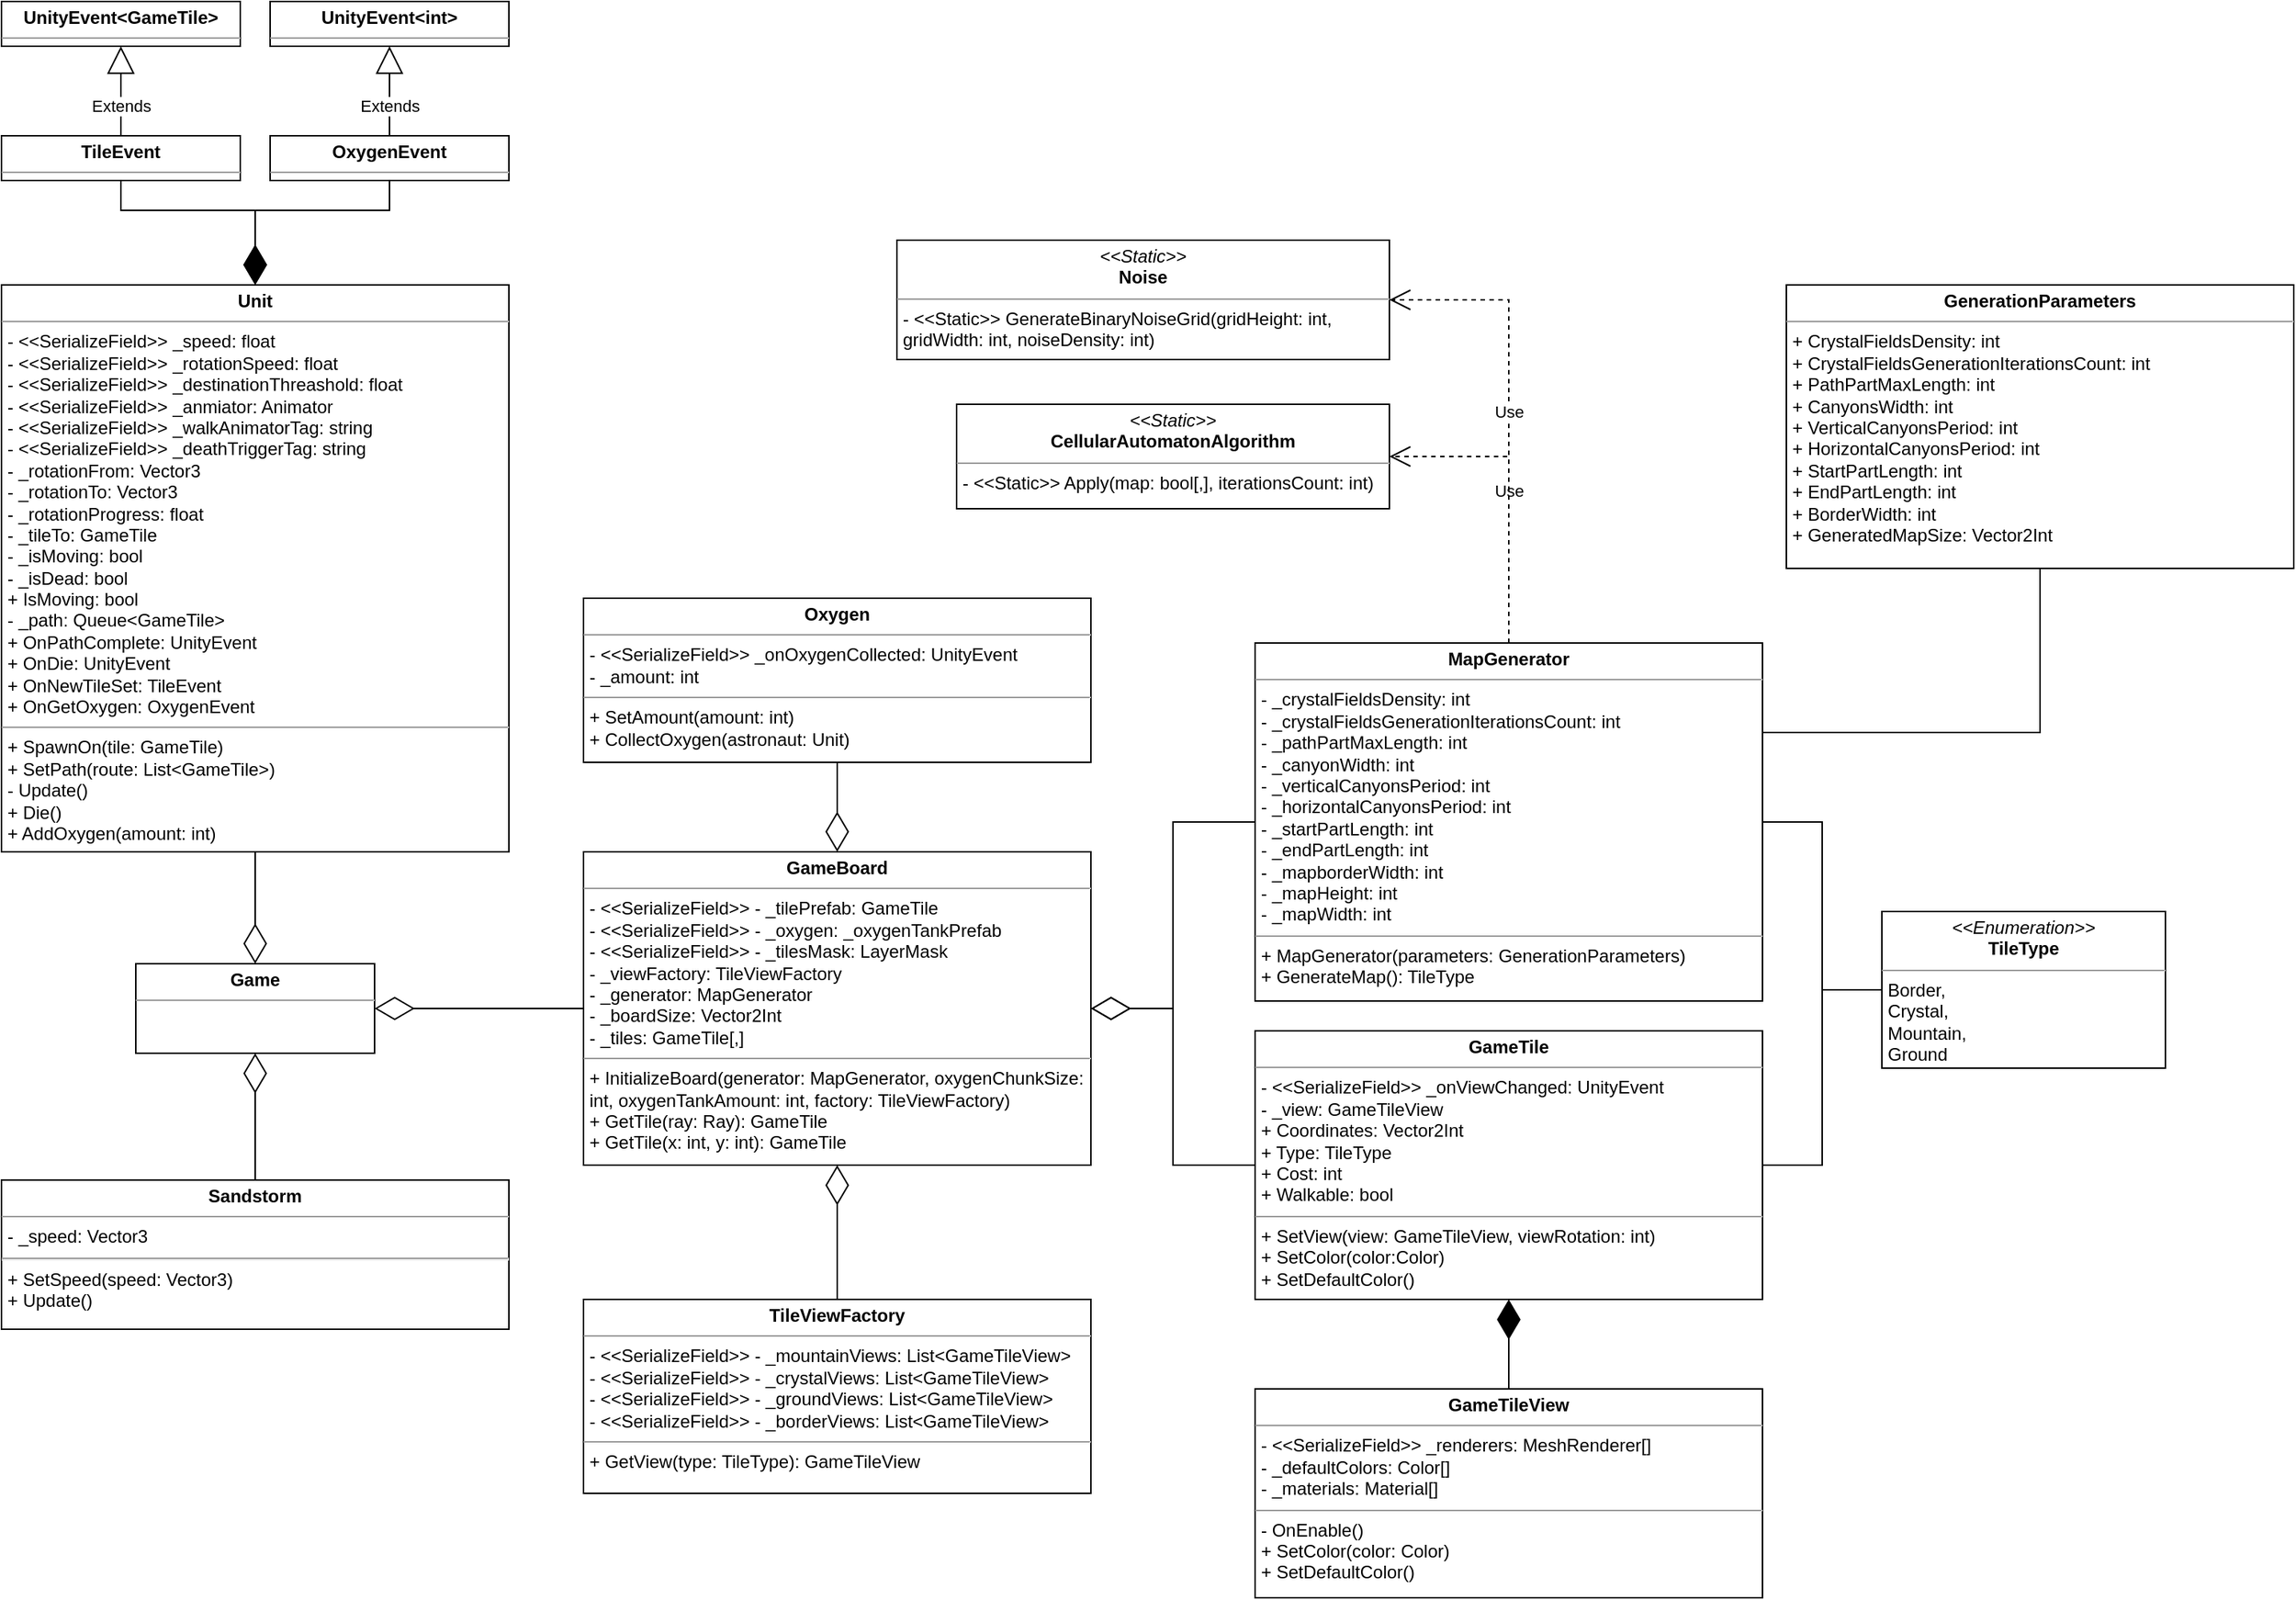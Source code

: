 <mxfile version="22.1.11" type="github">
  <diagram name="Страница — 1" id="3spQ1OdB81bb0q3GTsnV">
    <mxGraphModel dx="2555" dy="922" grid="1" gridSize="10" guides="1" tooltips="1" connect="1" arrows="1" fold="1" page="1" pageScale="1" pageWidth="827" pageHeight="1169" math="0" shadow="0">
      <root>
        <mxCell id="0" />
        <mxCell id="1" parent="0" />
        <mxCell id="zuA1bw3WOwrKZyjwUTwy-1" value="&lt;p style=&quot;margin:0px;margin-top:4px;text-align:center;&quot;&gt;&lt;i&gt;&amp;lt;&amp;lt;Static&amp;gt;&amp;gt;&lt;/i&gt;&lt;br&gt;&lt;b&gt;CellularAutomatonAlgorithm&lt;/b&gt;&lt;/p&gt;&lt;hr size=&quot;1&quot;&gt;&lt;p style=&quot;margin:0px;margin-left:4px;&quot;&gt;- &amp;lt;&amp;lt;Static&amp;gt;&amp;gt; Apply(map: bool[,], iterationsCount: int)&lt;/p&gt;" style="verticalAlign=top;align=left;overflow=fill;fontSize=12;fontFamily=Helvetica;html=1;whiteSpace=wrap;" vertex="1" parent="1">
          <mxGeometry x="420" y="390" width="290" height="70" as="geometry" />
        </mxCell>
        <mxCell id="zuA1bw3WOwrKZyjwUTwy-2" value="&lt;p style=&quot;margin:0px;margin-top:4px;text-align:center;&quot;&gt;&lt;b&gt;Game&lt;/b&gt;&lt;/p&gt;&lt;hr size=&quot;1&quot;&gt;&lt;p style=&quot;margin:0px;margin-left:4px;&quot;&gt;&lt;br&gt;&lt;/p&gt;" style="verticalAlign=top;align=left;overflow=fill;fontSize=12;fontFamily=Helvetica;html=1;whiteSpace=wrap;" vertex="1" parent="1">
          <mxGeometry x="-130" y="765" width="160" height="60" as="geometry" />
        </mxCell>
        <mxCell id="zuA1bw3WOwrKZyjwUTwy-3" value="&lt;p style=&quot;margin:0px;margin-top:4px;text-align:center;&quot;&gt;&lt;b&gt;MapGenerator&lt;/b&gt;&lt;/p&gt;&lt;hr size=&quot;1&quot;&gt;&lt;p style=&quot;margin:0px;margin-left:4px;&quot;&gt;- _crystalFieldsDensity: int&lt;/p&gt;&lt;p style=&quot;margin:0px;margin-left:4px;&quot;&gt;- _crystalFieldsGenerationIterationsCount: int&lt;/p&gt;&lt;p style=&quot;margin:0px;margin-left:4px;&quot;&gt;- _pathPartMaxLength: int&lt;/p&gt;&lt;p style=&quot;margin:0px;margin-left:4px;&quot;&gt;- _canyonWidth: int&lt;/p&gt;&lt;p style=&quot;margin:0px;margin-left:4px;&quot;&gt;- _verticalCanyonsPeriod: int&lt;/p&gt;&lt;p style=&quot;margin:0px;margin-left:4px;&quot;&gt;- _horizontalCanyonsPeriod: int&lt;/p&gt;&lt;p style=&quot;margin:0px;margin-left:4px;&quot;&gt;- _startPartLength: int&lt;/p&gt;&lt;p style=&quot;margin:0px;margin-left:4px;&quot;&gt;- _endPartLength: int&lt;/p&gt;&lt;p style=&quot;margin:0px;margin-left:4px;&quot;&gt;- _mapborderWidth: int&lt;/p&gt;&lt;p style=&quot;margin:0px;margin-left:4px;&quot;&gt;- _mapHeight: int&lt;/p&gt;&lt;p style=&quot;margin:0px;margin-left:4px;&quot;&gt;- _mapWidth: int&lt;/p&gt;&lt;hr size=&quot;1&quot;&gt;&lt;p style=&quot;margin:0px;margin-left:4px;&quot;&gt;+ MapGenerator(parameters: GenerationParameters)&lt;br&gt;&lt;/p&gt;&lt;p style=&quot;margin:0px;margin-left:4px;&quot;&gt;+ GenerateMap(): TileType&lt;br&gt;&lt;/p&gt;" style="verticalAlign=top;align=left;overflow=fill;fontSize=12;fontFamily=Helvetica;html=1;whiteSpace=wrap;" vertex="1" parent="1">
          <mxGeometry x="620" y="550" width="340" height="240" as="geometry" />
        </mxCell>
        <mxCell id="zuA1bw3WOwrKZyjwUTwy-4" value="Use" style="endArrow=open;endSize=12;dashed=1;html=1;rounded=0;entryX=1;entryY=0.5;entryDx=0;entryDy=0;exitX=0.5;exitY=0;exitDx=0;exitDy=0;edgeStyle=orthogonalEdgeStyle;" edge="1" parent="1" source="zuA1bw3WOwrKZyjwUTwy-3" target="zuA1bw3WOwrKZyjwUTwy-1">
          <mxGeometry width="160" relative="1" as="geometry">
            <mxPoint x="330" y="560" as="sourcePoint" />
            <mxPoint x="490" y="560" as="targetPoint" />
          </mxGeometry>
        </mxCell>
        <mxCell id="zuA1bw3WOwrKZyjwUTwy-5" value="&lt;p style=&quot;margin:0px;margin-top:4px;text-align:center;&quot;&gt;&lt;i&gt;&amp;lt;&amp;lt;Enumeration&amp;gt;&amp;gt;&lt;/i&gt;&lt;br&gt;&lt;b&gt;TileType&lt;/b&gt;&lt;/p&gt;&lt;hr size=&quot;1&quot;&gt;&lt;p style=&quot;margin:0px;margin-left:4px;&quot;&gt;Border,&lt;/p&gt;&lt;p style=&quot;margin:0px;margin-left:4px;&quot;&gt;Crystal,&lt;/p&gt;&lt;p style=&quot;margin:0px;margin-left:4px;&quot;&gt;Mountain,&lt;/p&gt;&lt;p style=&quot;margin:0px;margin-left:4px;&quot;&gt;Ground&lt;/p&gt;" style="verticalAlign=top;align=left;overflow=fill;fontSize=12;fontFamily=Helvetica;html=1;whiteSpace=wrap;" vertex="1" parent="1">
          <mxGeometry x="1040" y="730" width="190" height="105" as="geometry" />
        </mxCell>
        <mxCell id="zuA1bw3WOwrKZyjwUTwy-6" value="" style="endArrow=none;html=1;edgeStyle=orthogonalEdgeStyle;rounded=0;exitX=1;exitY=0.5;exitDx=0;exitDy=0;entryX=0;entryY=0.5;entryDx=0;entryDy=0;" edge="1" parent="1" source="zuA1bw3WOwrKZyjwUTwy-3" target="zuA1bw3WOwrKZyjwUTwy-5">
          <mxGeometry relative="1" as="geometry">
            <mxPoint x="1090" y="530" as="sourcePoint" />
            <mxPoint x="1250" y="530" as="targetPoint" />
          </mxGeometry>
        </mxCell>
        <mxCell id="zuA1bw3WOwrKZyjwUTwy-9" value="&lt;p style=&quot;margin:0px;margin-top:4px;text-align:center;&quot;&gt;&lt;i&gt;&amp;lt;&amp;lt;Static&amp;gt;&amp;gt;&lt;/i&gt;&lt;br&gt;&lt;b&gt;Noise&lt;/b&gt;&lt;/p&gt;&lt;hr size=&quot;1&quot;&gt;&lt;p style=&quot;margin:0px;margin-left:4px;&quot;&gt;- &amp;lt;&amp;lt;Static&amp;gt;&amp;gt; GenerateBinaryNoiseGrid(gridHeight: int, gridWidth: int, noiseDensity: int)&lt;/p&gt;" style="verticalAlign=top;align=left;overflow=fill;fontSize=12;fontFamily=Helvetica;html=1;whiteSpace=wrap;" vertex="1" parent="1">
          <mxGeometry x="380" y="280" width="330" height="80" as="geometry" />
        </mxCell>
        <mxCell id="zuA1bw3WOwrKZyjwUTwy-10" value="Use" style="endArrow=open;endSize=12;dashed=1;html=1;rounded=0;entryX=1;entryY=0.5;entryDx=0;entryDy=0;exitX=0.5;exitY=0;exitDx=0;exitDy=0;edgeStyle=orthogonalEdgeStyle;" edge="1" parent="1" source="zuA1bw3WOwrKZyjwUTwy-3" target="zuA1bw3WOwrKZyjwUTwy-9">
          <mxGeometry width="160" relative="1" as="geometry">
            <mxPoint x="800" y="560" as="sourcePoint" />
            <mxPoint x="645" y="470" as="targetPoint" />
          </mxGeometry>
        </mxCell>
        <mxCell id="zuA1bw3WOwrKZyjwUTwy-12" value="&lt;p style=&quot;margin:0px;margin-top:4px;text-align:center;&quot;&gt;&lt;b&gt;GameTile&lt;/b&gt;&lt;/p&gt;&lt;hr size=&quot;1&quot;&gt;&lt;p style=&quot;margin:0px;margin-left:4px;&quot;&gt;- &amp;lt;&amp;lt;SerializeField&amp;gt;&amp;gt; _onViewChanged: UnityEvent&lt;br&gt;&lt;/p&gt;&lt;p style=&quot;margin:0px;margin-left:4px;&quot;&gt;- _view: GameTileView&lt;/p&gt;&lt;p style=&quot;margin:0px;margin-left:4px;&quot;&gt;+ Coordinates: Vector2Int&lt;/p&gt;&lt;p style=&quot;margin:0px;margin-left:4px;&quot;&gt;+ Type: TileType&lt;/p&gt;&lt;p style=&quot;margin:0px;margin-left:4px;&quot;&gt;+ Cost: int&lt;/p&gt;&lt;p style=&quot;margin:0px;margin-left:4px;&quot;&gt;+ Walkable: bool&lt;/p&gt;&lt;hr size=&quot;1&quot;&gt;&lt;p style=&quot;margin:0px;margin-left:4px;&quot;&gt;+ SetView(view: GameTileView, viewRotation: int)&lt;/p&gt;&lt;p style=&quot;margin:0px;margin-left:4px;&quot;&gt;+ SetColor(color:Color)&lt;/p&gt;&lt;p style=&quot;margin:0px;margin-left:4px;&quot;&gt;+ SetDefaultColor()&lt;/p&gt;" style="verticalAlign=top;align=left;overflow=fill;fontSize=12;fontFamily=Helvetica;html=1;whiteSpace=wrap;" vertex="1" parent="1">
          <mxGeometry x="620" y="810" width="340" height="180" as="geometry" />
        </mxCell>
        <mxCell id="zuA1bw3WOwrKZyjwUTwy-13" value="" style="endArrow=none;html=1;edgeStyle=orthogonalEdgeStyle;rounded=0;exitX=1;exitY=0.5;exitDx=0;exitDy=0;entryX=0;entryY=0.5;entryDx=0;entryDy=0;" edge="1" parent="1" source="zuA1bw3WOwrKZyjwUTwy-12" target="zuA1bw3WOwrKZyjwUTwy-5">
          <mxGeometry relative="1" as="geometry">
            <mxPoint x="970" y="680" as="sourcePoint" />
            <mxPoint x="1061" y="680" as="targetPoint" />
          </mxGeometry>
        </mxCell>
        <mxCell id="zuA1bw3WOwrKZyjwUTwy-14" value="&lt;p style=&quot;margin:0px;margin-top:4px;text-align:center;&quot;&gt;&lt;b&gt;GenerationParameters&lt;/b&gt;&lt;/p&gt;&lt;hr size=&quot;1&quot;&gt;&lt;p style=&quot;margin:0px;margin-left:4px;&quot;&gt;+ CrystalFieldsDensity: int&lt;/p&gt;&lt;p style=&quot;margin:0px;margin-left:4px;&quot;&gt;+ CrystalFieldsGenerationIterationsCount: int&lt;/p&gt;&lt;p style=&quot;margin:0px;margin-left:4px;&quot;&gt;+ PathPartMaxLength: int&lt;/p&gt;&lt;p style=&quot;margin:0px;margin-left:4px;&quot;&gt;+ CanyonsWidth: int&lt;/p&gt;&lt;p style=&quot;margin:0px;margin-left:4px;&quot;&gt;+ VerticalCanyonsPeriod: int&lt;/p&gt;&lt;p style=&quot;margin:0px;margin-left:4px;&quot;&gt;+ HorizontalCanyonsPeriod: int&lt;/p&gt;&lt;p style=&quot;margin:0px;margin-left:4px;&quot;&gt;+ StartPartLength: int&lt;/p&gt;&lt;p style=&quot;margin:0px;margin-left:4px;&quot;&gt;+ EndPartLength: int&lt;/p&gt;&lt;p style=&quot;margin:0px;margin-left:4px;&quot;&gt;+ BorderWidth: int&lt;/p&gt;&lt;p style=&quot;margin:0px;margin-left:4px;&quot;&gt;+ GeneratedMapSize: Vector2Int&lt;/p&gt;&lt;p style=&quot;margin:0px;margin-left:4px;&quot;&gt;&lt;br&gt;&lt;/p&gt;" style="verticalAlign=top;align=left;overflow=fill;fontSize=12;fontFamily=Helvetica;html=1;whiteSpace=wrap;" vertex="1" parent="1">
          <mxGeometry x="976" y="310" width="340" height="190" as="geometry" />
        </mxCell>
        <mxCell id="zuA1bw3WOwrKZyjwUTwy-15" value="" style="endArrow=none;html=1;edgeStyle=orthogonalEdgeStyle;rounded=0;entryX=0.5;entryY=1;entryDx=0;entryDy=0;exitX=1;exitY=0.25;exitDx=0;exitDy=0;" edge="1" parent="1" source="zuA1bw3WOwrKZyjwUTwy-3" target="zuA1bw3WOwrKZyjwUTwy-14">
          <mxGeometry relative="1" as="geometry">
            <mxPoint x="1060" y="550" as="sourcePoint" />
            <mxPoint x="1220" y="550" as="targetPoint" />
          </mxGeometry>
        </mxCell>
        <mxCell id="zuA1bw3WOwrKZyjwUTwy-18" value="&lt;p style=&quot;margin:0px;margin-top:4px;text-align:center;&quot;&gt;&lt;b&gt;GameTileView&lt;/b&gt;&lt;/p&gt;&lt;hr size=&quot;1&quot;&gt;&lt;p style=&quot;margin:0px;margin-left:4px;&quot;&gt;- &amp;lt;&amp;lt;SerializeField&amp;gt;&amp;gt; _renderers: MeshRenderer[]&lt;/p&gt;&lt;p style=&quot;margin:0px;margin-left:4px;&quot;&gt;- _defaultColors: Color[]&lt;/p&gt;&lt;p style=&quot;margin:0px;margin-left:4px;&quot;&gt;- _materials: Material[]&lt;/p&gt;&lt;hr size=&quot;1&quot;&gt;&lt;p style=&quot;margin:0px;margin-left:4px;&quot;&gt;- OnEnable()&lt;/p&gt;&lt;p style=&quot;margin:0px;margin-left:4px;&quot;&gt;+ SetColor(color: Color)&lt;/p&gt;&lt;p style=&quot;margin:0px;margin-left:4px;&quot;&gt;+ SetDefaultColor()&lt;/p&gt;" style="verticalAlign=top;align=left;overflow=fill;fontSize=12;fontFamily=Helvetica;html=1;whiteSpace=wrap;" vertex="1" parent="1">
          <mxGeometry x="620" y="1050" width="340" height="140" as="geometry" />
        </mxCell>
        <mxCell id="zuA1bw3WOwrKZyjwUTwy-19" value="" style="endArrow=diamondThin;endFill=1;endSize=24;html=1;rounded=0;exitX=0.5;exitY=0;exitDx=0;exitDy=0;entryX=0.5;entryY=1;entryDx=0;entryDy=0;edgeStyle=orthogonalEdgeStyle;" edge="1" parent="1" source="zuA1bw3WOwrKZyjwUTwy-18" target="zuA1bw3WOwrKZyjwUTwy-12">
          <mxGeometry width="160" relative="1" as="geometry">
            <mxPoint x="890" y="1010" as="sourcePoint" />
            <mxPoint x="1050" y="1010" as="targetPoint" />
          </mxGeometry>
        </mxCell>
        <mxCell id="zuA1bw3WOwrKZyjwUTwy-20" value="&lt;p style=&quot;margin:0px;margin-top:4px;text-align:center;&quot;&gt;&lt;b&gt;GameBoard&lt;/b&gt;&lt;/p&gt;&lt;hr size=&quot;1&quot;&gt;&lt;p style=&quot;margin:0px;margin-left:4px;&quot;&gt;- &amp;lt;&amp;lt;SerializeField&amp;gt;&amp;gt; - _tilePrefab: GameTile&lt;br&gt;&lt;/p&gt;&lt;p style=&quot;margin:0px;margin-left:4px;&quot;&gt;- &amp;lt;&amp;lt;SerializeField&amp;gt;&amp;gt; - _oxygen: _oxygenTankPrefab&lt;/p&gt;&lt;p style=&quot;margin:0px;margin-left:4px;&quot;&gt;- &amp;lt;&amp;lt;SerializeField&amp;gt;&amp;gt; - _tilesMask: LayerMask&lt;/p&gt;&lt;p style=&quot;margin:0px;margin-left:4px;&quot;&gt;- _viewFactory: TileViewFactory&lt;/p&gt;&lt;p style=&quot;margin:0px;margin-left:4px;&quot;&gt;- _generator: MapGenerator&lt;/p&gt;&lt;p style=&quot;margin:0px;margin-left:4px;&quot;&gt;- _boardSize: Vector2Int&lt;/p&gt;&lt;p style=&quot;margin:0px;margin-left:4px;&quot;&gt;- _tiles: GameTile[,]&lt;/p&gt;&lt;hr size=&quot;1&quot;&gt;&lt;p style=&quot;margin:0px;margin-left:4px;&quot;&gt;+ InitializeBoard(generator: MapGenerator, oxygenChunkSize: int, oxygenTankAmount: int, factory: TileViewFactory)&lt;/p&gt;&lt;p style=&quot;margin:0px;margin-left:4px;&quot;&gt;+ GetTile(ray: Ray): GameTile&lt;/p&gt;&lt;p style=&quot;margin:0px;margin-left:4px;&quot;&gt;+ GetTile(x: int, y: int): GameTile&lt;/p&gt;" style="verticalAlign=top;align=left;overflow=fill;fontSize=12;fontFamily=Helvetica;html=1;whiteSpace=wrap;" vertex="1" parent="1">
          <mxGeometry x="170" y="690" width="340" height="210" as="geometry" />
        </mxCell>
        <mxCell id="zuA1bw3WOwrKZyjwUTwy-21" value="" style="endArrow=diamondThin;endFill=0;endSize=24;html=1;rounded=0;exitX=0;exitY=0.5;exitDx=0;exitDy=0;entryX=1;entryY=0.5;entryDx=0;entryDy=0;edgeStyle=orthogonalEdgeStyle;" edge="1" parent="1" source="zuA1bw3WOwrKZyjwUTwy-3" target="zuA1bw3WOwrKZyjwUTwy-20">
          <mxGeometry width="160" relative="1" as="geometry">
            <mxPoint x="360" y="670" as="sourcePoint" />
            <mxPoint x="520" y="670" as="targetPoint" />
          </mxGeometry>
        </mxCell>
        <mxCell id="zuA1bw3WOwrKZyjwUTwy-22" value="" style="endArrow=diamondThin;endFill=0;endSize=24;html=1;rounded=0;exitX=0;exitY=0.5;exitDx=0;exitDy=0;entryX=1;entryY=0.5;entryDx=0;entryDy=0;edgeStyle=orthogonalEdgeStyle;" edge="1" parent="1" source="zuA1bw3WOwrKZyjwUTwy-12" target="zuA1bw3WOwrKZyjwUTwy-20">
          <mxGeometry width="160" relative="1" as="geometry">
            <mxPoint x="600" y="960" as="sourcePoint" />
            <mxPoint x="760" y="960" as="targetPoint" />
          </mxGeometry>
        </mxCell>
        <mxCell id="zuA1bw3WOwrKZyjwUTwy-23" value="" style="endArrow=diamondThin;endFill=0;endSize=24;html=1;rounded=0;exitX=0;exitY=0.5;exitDx=0;exitDy=0;entryX=1;entryY=0.5;entryDx=0;entryDy=0;" edge="1" parent="1" source="zuA1bw3WOwrKZyjwUTwy-20" target="zuA1bw3WOwrKZyjwUTwy-2">
          <mxGeometry width="160" relative="1" as="geometry">
            <mxPoint x="130" y="580" as="sourcePoint" />
            <mxPoint x="290" y="580" as="targetPoint" />
          </mxGeometry>
        </mxCell>
        <mxCell id="zuA1bw3WOwrKZyjwUTwy-24" value="&lt;p style=&quot;margin:0px;margin-top:4px;text-align:center;&quot;&gt;&lt;b&gt;TileViewFactory&lt;/b&gt;&lt;/p&gt;&lt;hr size=&quot;1&quot;&gt;&lt;p style=&quot;margin:0px;margin-left:4px;&quot;&gt;- &amp;lt;&amp;lt;SerializeField&amp;gt;&amp;gt; - _mountainViews: List&amp;lt;GameTileView&amp;gt;&lt;br&gt;&lt;/p&gt;&lt;p style=&quot;margin:0px;margin-left:4px;&quot;&gt;- &amp;lt;&amp;lt;SerializeField&amp;gt;&amp;gt; - _crystalViews: List&amp;lt;GameTileView&amp;gt;&lt;/p&gt;&lt;p style=&quot;margin:0px;margin-left:4px;&quot;&gt;- &amp;lt;&amp;lt;SerializeField&amp;gt;&amp;gt; - _groundViews: List&amp;lt;GameTileView&amp;gt;&lt;/p&gt;&lt;p style=&quot;margin:0px;margin-left:4px;&quot;&gt;- &amp;lt;&amp;lt;SerializeField&amp;gt;&amp;gt; - _borderViews: List&amp;lt;GameTileView&amp;gt;&lt;/p&gt;&lt;hr size=&quot;1&quot;&gt;&lt;p style=&quot;margin:0px;margin-left:4px;&quot;&gt;+ GetView(type: TileType): GameTileView&lt;/p&gt;" style="verticalAlign=top;align=left;overflow=fill;fontSize=12;fontFamily=Helvetica;html=1;whiteSpace=wrap;" vertex="1" parent="1">
          <mxGeometry x="170" y="990" width="340" height="130" as="geometry" />
        </mxCell>
        <mxCell id="zuA1bw3WOwrKZyjwUTwy-25" value="" style="endArrow=diamondThin;endFill=0;endSize=24;html=1;rounded=0;exitX=0.5;exitY=0;exitDx=0;exitDy=0;entryX=0.5;entryY=1;entryDx=0;entryDy=0;edgeStyle=orthogonalEdgeStyle;" edge="1" parent="1" source="zuA1bw3WOwrKZyjwUTwy-24" target="zuA1bw3WOwrKZyjwUTwy-20">
          <mxGeometry width="160" relative="1" as="geometry">
            <mxPoint x="370" y="950" as="sourcePoint" />
            <mxPoint x="530" y="950" as="targetPoint" />
          </mxGeometry>
        </mxCell>
        <mxCell id="zuA1bw3WOwrKZyjwUTwy-26" value="&lt;p style=&quot;margin:0px;margin-top:4px;text-align:center;&quot;&gt;&lt;b&gt;Oxygen&lt;/b&gt;&lt;/p&gt;&lt;hr size=&quot;1&quot;&gt;&lt;p style=&quot;margin:0px;margin-left:4px;&quot;&gt;- &amp;lt;&amp;lt;SerializeField&amp;gt;&amp;gt; _onOxygenCollected: UnityEvent&lt;/p&gt;&lt;p style=&quot;margin:0px;margin-left:4px;&quot;&gt;- _amount: int&lt;/p&gt;&lt;hr size=&quot;1&quot;&gt;&lt;p style=&quot;margin:0px;margin-left:4px;&quot;&gt;+ SetAmount(amount: int)&lt;/p&gt;&lt;p style=&quot;margin:0px;margin-left:4px;&quot;&gt;+ CollectOxygen(astronaut: Unit)&lt;/p&gt;" style="verticalAlign=top;align=left;overflow=fill;fontSize=12;fontFamily=Helvetica;html=1;whiteSpace=wrap;" vertex="1" parent="1">
          <mxGeometry x="170" y="520" width="340" height="110" as="geometry" />
        </mxCell>
        <mxCell id="zuA1bw3WOwrKZyjwUTwy-27" value="" style="endArrow=diamondThin;endFill=0;endSize=24;html=1;rounded=0;exitX=0.5;exitY=1;exitDx=0;exitDy=0;entryX=0.5;entryY=0;entryDx=0;entryDy=0;edgeStyle=orthogonalEdgeStyle;" edge="1" parent="1" source="zuA1bw3WOwrKZyjwUTwy-26" target="zuA1bw3WOwrKZyjwUTwy-20">
          <mxGeometry width="160" relative="1" as="geometry">
            <mxPoint x="310" y="650" as="sourcePoint" />
            <mxPoint x="470" y="650" as="targetPoint" />
          </mxGeometry>
        </mxCell>
        <mxCell id="zuA1bw3WOwrKZyjwUTwy-28" value="&lt;p style=&quot;margin:0px;margin-top:4px;text-align:center;&quot;&gt;&lt;b&gt;Unit&lt;/b&gt;&lt;/p&gt;&lt;hr size=&quot;1&quot;&gt;&lt;p style=&quot;margin:0px;margin-left:4px;&quot;&gt;- &amp;lt;&amp;lt;SerializeField&amp;gt;&amp;gt; _speed: float&lt;br&gt;&lt;/p&gt;&lt;p style=&quot;margin:0px;margin-left:4px;&quot;&gt;- &amp;lt;&amp;lt;SerializeField&amp;gt;&amp;gt; _rotationSpeed: float&lt;/p&gt;&lt;p style=&quot;margin:0px;margin-left:4px;&quot;&gt;- &amp;lt;&amp;lt;SerializeField&amp;gt;&amp;gt; _destinationThreashold: float&lt;/p&gt;&lt;p style=&quot;margin:0px;margin-left:4px;&quot;&gt;- &amp;lt;&amp;lt;SerializeField&amp;gt;&amp;gt; _anmiator: Animator&lt;/p&gt;&lt;p style=&quot;margin:0px;margin-left:4px;&quot;&gt;- &amp;lt;&amp;lt;SerializeField&amp;gt;&amp;gt; _walkAnimatorTag: string&lt;/p&gt;&lt;p style=&quot;margin:0px;margin-left:4px;&quot;&gt;- &amp;lt;&amp;lt;SerializeField&amp;gt;&amp;gt; _deathTriggerTag: string&lt;/p&gt;&lt;p style=&quot;margin:0px;margin-left:4px;&quot;&gt;- _rotationFrom: Vector3&lt;/p&gt;&lt;p style=&quot;margin:0px;margin-left:4px;&quot;&gt;- _rotationTo: Vector3&lt;/p&gt;&lt;p style=&quot;margin:0px;margin-left:4px;&quot;&gt;- _rotationProgress: float&lt;/p&gt;&lt;p style=&quot;margin:0px;margin-left:4px;&quot;&gt;- _tileTo: GameTile&lt;/p&gt;&lt;p style=&quot;margin:0px;margin-left:4px;&quot;&gt;- _isMoving: bool&lt;/p&gt;&lt;p style=&quot;margin:0px;margin-left:4px;&quot;&gt;- _isDead: bool&lt;/p&gt;&lt;p style=&quot;margin:0px;margin-left:4px;&quot;&gt;+ IsMoving: bool&lt;/p&gt;&lt;p style=&quot;margin:0px;margin-left:4px;&quot;&gt;- _path: Queue&amp;lt;GameTile&amp;gt;&lt;/p&gt;&lt;p style=&quot;margin:0px;margin-left:4px;&quot;&gt;+ OnPathComplete: UnityEvent&lt;/p&gt;&lt;p style=&quot;margin:0px;margin-left:4px;&quot;&gt;+ OnDie: UnityEvent&lt;/p&gt;&lt;p style=&quot;margin:0px;margin-left:4px;&quot;&gt;+ OnNewTileSet: TileEvent&lt;/p&gt;&lt;p style=&quot;margin:0px;margin-left:4px;&quot;&gt;+ OnGetOxygen: OxygenEvent&lt;/p&gt;&lt;hr size=&quot;1&quot;&gt;&lt;p style=&quot;margin:0px;margin-left:4px;&quot;&gt;+ SpawnOn(tile: GameTile)&lt;/p&gt;&lt;p style=&quot;margin:0px;margin-left:4px;&quot;&gt;+ SetPath(route: List&amp;lt;GameTile&amp;gt;)&lt;/p&gt;&lt;p style=&quot;margin:0px;margin-left:4px;&quot;&gt;- Update()&lt;/p&gt;&lt;p style=&quot;margin:0px;margin-left:4px;&quot;&gt;+ Die()&lt;/p&gt;&lt;p style=&quot;margin:0px;margin-left:4px;&quot;&gt;+ AddOxygen(amount: int)&lt;/p&gt;" style="verticalAlign=top;align=left;overflow=fill;fontSize=12;fontFamily=Helvetica;html=1;whiteSpace=wrap;" vertex="1" parent="1">
          <mxGeometry x="-220" y="310" width="340" height="380" as="geometry" />
        </mxCell>
        <mxCell id="zuA1bw3WOwrKZyjwUTwy-29" value="&lt;p style=&quot;margin:0px;margin-top:4px;text-align:center;&quot;&gt;&lt;b&gt;TileEvent&lt;/b&gt;&lt;/p&gt;&lt;hr size=&quot;1&quot;&gt;&lt;p style=&quot;margin:0px;margin-left:4px;&quot;&gt;&lt;br&gt;&lt;/p&gt;" style="verticalAlign=top;align=left;overflow=fill;fontSize=12;fontFamily=Helvetica;html=1;whiteSpace=wrap;" vertex="1" parent="1">
          <mxGeometry x="-220" y="210" width="160" height="30" as="geometry" />
        </mxCell>
        <mxCell id="zuA1bw3WOwrKZyjwUTwy-30" value="&lt;p style=&quot;margin:0px;margin-top:4px;text-align:center;&quot;&gt;&lt;b&gt;UnityEvent&amp;lt;GameTile&amp;gt;&lt;/b&gt;&lt;/p&gt;&lt;hr size=&quot;1&quot;&gt;&lt;p style=&quot;margin:0px;margin-left:4px;&quot;&gt;&lt;br&gt;&lt;/p&gt;" style="verticalAlign=top;align=left;overflow=fill;fontSize=12;fontFamily=Helvetica;html=1;whiteSpace=wrap;" vertex="1" parent="1">
          <mxGeometry x="-220" y="120" width="160" height="30" as="geometry" />
        </mxCell>
        <mxCell id="zuA1bw3WOwrKZyjwUTwy-32" value="Extends" style="endArrow=block;endSize=16;endFill=0;html=1;rounded=0;exitX=0.5;exitY=0;exitDx=0;exitDy=0;entryX=0.5;entryY=1;entryDx=0;entryDy=0;edgeStyle=orthogonalEdgeStyle;" edge="1" parent="1" source="zuA1bw3WOwrKZyjwUTwy-29" target="zuA1bw3WOwrKZyjwUTwy-30">
          <mxGeometry x="-0.333" width="160" relative="1" as="geometry">
            <mxPoint x="-190" y="190" as="sourcePoint" />
            <mxPoint x="-30" y="190" as="targetPoint" />
            <mxPoint as="offset" />
          </mxGeometry>
        </mxCell>
        <mxCell id="zuA1bw3WOwrKZyjwUTwy-33" value="&lt;p style=&quot;margin:0px;margin-top:4px;text-align:center;&quot;&gt;&lt;b&gt;OxygenEvent&lt;/b&gt;&lt;/p&gt;&lt;hr size=&quot;1&quot;&gt;&lt;p style=&quot;margin:0px;margin-left:4px;&quot;&gt;&lt;br&gt;&lt;/p&gt;" style="verticalAlign=top;align=left;overflow=fill;fontSize=12;fontFamily=Helvetica;html=1;whiteSpace=wrap;" vertex="1" parent="1">
          <mxGeometry x="-40" y="210" width="160" height="30" as="geometry" />
        </mxCell>
        <mxCell id="zuA1bw3WOwrKZyjwUTwy-34" value="&lt;p style=&quot;margin:0px;margin-top:4px;text-align:center;&quot;&gt;&lt;b&gt;UnityEvent&amp;lt;int&amp;gt;&lt;/b&gt;&lt;/p&gt;&lt;hr size=&quot;1&quot;&gt;&lt;p style=&quot;margin:0px;margin-left:4px;&quot;&gt;&lt;br&gt;&lt;/p&gt;" style="verticalAlign=top;align=left;overflow=fill;fontSize=12;fontFamily=Helvetica;html=1;whiteSpace=wrap;" vertex="1" parent="1">
          <mxGeometry x="-40" y="120" width="160" height="30" as="geometry" />
        </mxCell>
        <mxCell id="zuA1bw3WOwrKZyjwUTwy-35" value="Extends" style="endArrow=block;endSize=16;endFill=0;html=1;rounded=0;exitX=0.5;exitY=0;exitDx=0;exitDy=0;entryX=0.5;entryY=1;entryDx=0;entryDy=0;edgeStyle=orthogonalEdgeStyle;" edge="1" source="zuA1bw3WOwrKZyjwUTwy-33" target="zuA1bw3WOwrKZyjwUTwy-34" parent="1">
          <mxGeometry x="-0.333" width="160" relative="1" as="geometry">
            <mxPoint x="-10" y="190" as="sourcePoint" />
            <mxPoint x="150" y="190" as="targetPoint" />
            <mxPoint as="offset" />
          </mxGeometry>
        </mxCell>
        <mxCell id="zuA1bw3WOwrKZyjwUTwy-36" value="" style="endArrow=diamondThin;endFill=1;endSize=24;html=1;rounded=0;exitX=0.5;exitY=1;exitDx=0;exitDy=0;entryX=0.5;entryY=0;entryDx=0;entryDy=0;edgeStyle=orthogonalEdgeStyle;" edge="1" parent="1" source="zuA1bw3WOwrKZyjwUTwy-29" target="zuA1bw3WOwrKZyjwUTwy-28">
          <mxGeometry width="160" relative="1" as="geometry">
            <mxPoint x="-170" y="270" as="sourcePoint" />
            <mxPoint x="-10" y="270" as="targetPoint" />
            <Array as="points">
              <mxPoint x="-140" y="260" />
              <mxPoint x="-50" y="260" />
            </Array>
          </mxGeometry>
        </mxCell>
        <mxCell id="zuA1bw3WOwrKZyjwUTwy-37" value="" style="endArrow=diamondThin;endFill=1;endSize=24;html=1;rounded=0;exitX=0.5;exitY=1;exitDx=0;exitDy=0;entryX=0.5;entryY=0;entryDx=0;entryDy=0;edgeStyle=orthogonalEdgeStyle;" edge="1" parent="1" source="zuA1bw3WOwrKZyjwUTwy-33" target="zuA1bw3WOwrKZyjwUTwy-28">
          <mxGeometry width="160" relative="1" as="geometry">
            <mxPoint x="-10" y="270" as="sourcePoint" />
            <mxPoint x="150" y="270" as="targetPoint" />
            <Array as="points">
              <mxPoint x="40" y="260" />
              <mxPoint x="-50" y="260" />
            </Array>
          </mxGeometry>
        </mxCell>
        <mxCell id="zuA1bw3WOwrKZyjwUTwy-38" value="" style="endArrow=diamondThin;endFill=0;endSize=24;html=1;rounded=0;exitX=0.5;exitY=1;exitDx=0;exitDy=0;entryX=0.5;entryY=0;entryDx=0;entryDy=0;edgeStyle=orthogonalEdgeStyle;" edge="1" parent="1" source="zuA1bw3WOwrKZyjwUTwy-28" target="zuA1bw3WOwrKZyjwUTwy-2">
          <mxGeometry width="160" relative="1" as="geometry">
            <mxPoint x="-80" y="720" as="sourcePoint" />
            <mxPoint x="80" y="720" as="targetPoint" />
          </mxGeometry>
        </mxCell>
        <mxCell id="zuA1bw3WOwrKZyjwUTwy-40" value="&lt;p style=&quot;margin:0px;margin-top:4px;text-align:center;&quot;&gt;&lt;b&gt;Sandstorm&lt;/b&gt;&lt;/p&gt;&lt;hr size=&quot;1&quot;&gt;&lt;p style=&quot;margin:0px;margin-left:4px;&quot;&gt;- _speed: Vector3&lt;/p&gt;&lt;hr&gt;&lt;p style=&quot;margin:0px;margin-left:4px;&quot;&gt;+ SetSpeed(speed: Vector3)&lt;/p&gt;&lt;p style=&quot;margin:0px;margin-left:4px;&quot;&gt;+ Update()&lt;/p&gt;" style="verticalAlign=top;align=left;overflow=fill;fontSize=12;fontFamily=Helvetica;html=1;whiteSpace=wrap;" vertex="1" parent="1">
          <mxGeometry x="-220" y="910" width="340" height="100" as="geometry" />
        </mxCell>
        <mxCell id="zuA1bw3WOwrKZyjwUTwy-41" value="" style="endArrow=diamondThin;endFill=0;endSize=24;html=1;rounded=0;exitX=0.5;exitY=0;exitDx=0;exitDy=0;entryX=0.5;entryY=1;entryDx=0;entryDy=0;edgeStyle=orthogonalEdgeStyle;" edge="1" parent="1" source="zuA1bw3WOwrKZyjwUTwy-40" target="zuA1bw3WOwrKZyjwUTwy-2">
          <mxGeometry width="160" relative="1" as="geometry">
            <mxPoint x="20" y="880" as="sourcePoint" />
            <mxPoint x="180" y="880" as="targetPoint" />
          </mxGeometry>
        </mxCell>
      </root>
    </mxGraphModel>
  </diagram>
</mxfile>

